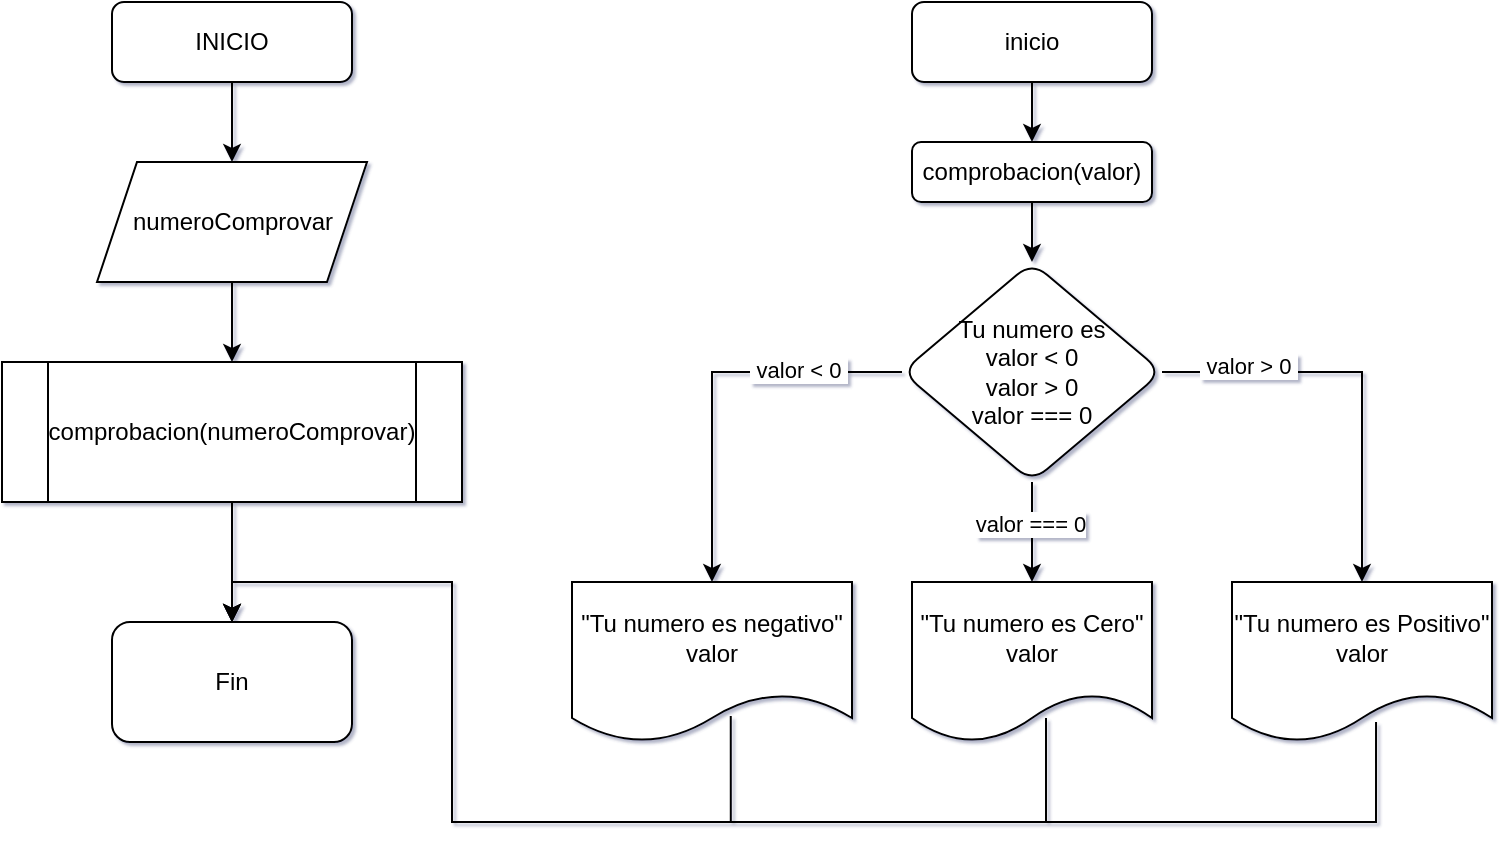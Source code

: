 <mxfile version="23.1.6" type="github">
  <diagram name="Página-1" id="8UYgB9uzEQ8WkiXtjgGw">
    <mxGraphModel dx="880" dy="515" grid="1" gridSize="10" guides="1" tooltips="1" connect="1" arrows="1" fold="1" page="1" pageScale="1" pageWidth="827" pageHeight="1169" background="none" math="0" shadow="1">
      <root>
        <mxCell id="0" />
        <mxCell id="1" parent="0" />
        <mxCell id="JvGjmD20eo0h2BMc5rbZ-7" value="" style="edgeStyle=orthogonalEdgeStyle;rounded=0;orthogonalLoop=1;jettySize=auto;html=1;" edge="1" parent="1" source="JvGjmD20eo0h2BMc5rbZ-2" target="JvGjmD20eo0h2BMc5rbZ-6">
          <mxGeometry relative="1" as="geometry" />
        </mxCell>
        <mxCell id="JvGjmD20eo0h2BMc5rbZ-2" value="INICIO" style="rounded=1;whiteSpace=wrap;html=1;" vertex="1" parent="1">
          <mxGeometry x="70" y="30" width="120" height="40" as="geometry" />
        </mxCell>
        <mxCell id="JvGjmD20eo0h2BMc5rbZ-9" value="" style="edgeStyle=orthogonalEdgeStyle;rounded=0;orthogonalLoop=1;jettySize=auto;html=1;" edge="1" parent="1" source="JvGjmD20eo0h2BMc5rbZ-6" target="JvGjmD20eo0h2BMc5rbZ-8">
          <mxGeometry relative="1" as="geometry" />
        </mxCell>
        <mxCell id="JvGjmD20eo0h2BMc5rbZ-6" value="numeroComprovar" style="shape=parallelogram;perimeter=parallelogramPerimeter;whiteSpace=wrap;html=1;fixedSize=1;" vertex="1" parent="1">
          <mxGeometry x="62.5" y="110" width="135" height="60" as="geometry" />
        </mxCell>
        <mxCell id="JvGjmD20eo0h2BMc5rbZ-14" value="" style="edgeStyle=orthogonalEdgeStyle;rounded=0;orthogonalLoop=1;jettySize=auto;html=1;" edge="1" parent="1" source="JvGjmD20eo0h2BMc5rbZ-8" target="JvGjmD20eo0h2BMc5rbZ-13">
          <mxGeometry relative="1" as="geometry" />
        </mxCell>
        <mxCell id="JvGjmD20eo0h2BMc5rbZ-8" value="&amp;nbsp;comprobacion(numeroComprovar)&amp;nbsp;" style="shape=process;whiteSpace=wrap;html=1;backgroundOutline=1;" vertex="1" parent="1">
          <mxGeometry x="15" y="210" width="230" height="70" as="geometry" />
        </mxCell>
        <mxCell id="JvGjmD20eo0h2BMc5rbZ-13" value="Fin" style="rounded=1;whiteSpace=wrap;html=1;" vertex="1" parent="1">
          <mxGeometry x="70" y="340" width="120" height="60" as="geometry" />
        </mxCell>
        <mxCell id="JvGjmD20eo0h2BMc5rbZ-18" value="" style="edgeStyle=orthogonalEdgeStyle;rounded=0;orthogonalLoop=1;jettySize=auto;html=1;" edge="1" parent="1" source="JvGjmD20eo0h2BMc5rbZ-16" target="JvGjmD20eo0h2BMc5rbZ-17">
          <mxGeometry relative="1" as="geometry" />
        </mxCell>
        <mxCell id="JvGjmD20eo0h2BMc5rbZ-16" value="inicio" style="rounded=1;whiteSpace=wrap;html=1;" vertex="1" parent="1">
          <mxGeometry x="470" y="30" width="120" height="40" as="geometry" />
        </mxCell>
        <mxCell id="JvGjmD20eo0h2BMc5rbZ-20" value="" style="edgeStyle=orthogonalEdgeStyle;rounded=0;orthogonalLoop=1;jettySize=auto;html=1;" edge="1" parent="1" source="JvGjmD20eo0h2BMc5rbZ-17" target="JvGjmD20eo0h2BMc5rbZ-19">
          <mxGeometry relative="1" as="geometry" />
        </mxCell>
        <mxCell id="JvGjmD20eo0h2BMc5rbZ-17" value="comprobacion(valor)" style="whiteSpace=wrap;html=1;rounded=1;" vertex="1" parent="1">
          <mxGeometry x="470" y="100" width="120" height="30" as="geometry" />
        </mxCell>
        <mxCell id="JvGjmD20eo0h2BMc5rbZ-26" value="" style="edgeStyle=orthogonalEdgeStyle;rounded=0;orthogonalLoop=1;jettySize=auto;html=1;" edge="1" parent="1" source="JvGjmD20eo0h2BMc5rbZ-19" target="JvGjmD20eo0h2BMc5rbZ-25">
          <mxGeometry relative="1" as="geometry" />
        </mxCell>
        <mxCell id="JvGjmD20eo0h2BMc5rbZ-28" value="valor === 0" style="edgeLabel;html=1;align=center;verticalAlign=middle;resizable=0;points=[];" vertex="1" connectable="0" parent="JvGjmD20eo0h2BMc5rbZ-26">
          <mxGeometry x="-0.175" y="-1" relative="1" as="geometry">
            <mxPoint as="offset" />
          </mxGeometry>
        </mxCell>
        <mxCell id="JvGjmD20eo0h2BMc5rbZ-30" value="" style="edgeStyle=orthogonalEdgeStyle;rounded=0;orthogonalLoop=1;jettySize=auto;html=1;" edge="1" parent="1" source="JvGjmD20eo0h2BMc5rbZ-19" target="JvGjmD20eo0h2BMc5rbZ-29">
          <mxGeometry relative="1" as="geometry" />
        </mxCell>
        <mxCell id="JvGjmD20eo0h2BMc5rbZ-37" value="&amp;nbsp;valor &amp;gt; 0&amp;nbsp;" style="edgeLabel;html=1;align=center;verticalAlign=middle;resizable=0;points=[];" vertex="1" connectable="0" parent="JvGjmD20eo0h2BMc5rbZ-30">
          <mxGeometry x="-0.583" y="3" relative="1" as="geometry">
            <mxPoint as="offset" />
          </mxGeometry>
        </mxCell>
        <mxCell id="JvGjmD20eo0h2BMc5rbZ-36" value="" style="edgeStyle=orthogonalEdgeStyle;rounded=0;orthogonalLoop=1;jettySize=auto;html=1;" edge="1" parent="1" source="JvGjmD20eo0h2BMc5rbZ-19" target="JvGjmD20eo0h2BMc5rbZ-35">
          <mxGeometry relative="1" as="geometry" />
        </mxCell>
        <mxCell id="JvGjmD20eo0h2BMc5rbZ-38" value="&amp;nbsp;valor &amp;lt; 0&amp;nbsp;" style="edgeLabel;html=1;align=center;verticalAlign=middle;resizable=0;points=[];" vertex="1" connectable="0" parent="JvGjmD20eo0h2BMc5rbZ-36">
          <mxGeometry x="-0.482" y="-1" relative="1" as="geometry">
            <mxPoint as="offset" />
          </mxGeometry>
        </mxCell>
        <mxCell id="JvGjmD20eo0h2BMc5rbZ-19" value="Tu numero es&lt;br&gt;valor &amp;lt; 0&lt;br&gt;valor &amp;gt; 0&lt;br&gt;valor === 0" style="rhombus;whiteSpace=wrap;html=1;rounded=1;" vertex="1" parent="1">
          <mxGeometry x="465" y="160" width="130" height="110" as="geometry" />
        </mxCell>
        <mxCell id="JvGjmD20eo0h2BMc5rbZ-25" value="&quot;Tu numero es Cero&quot;&lt;br&gt;valor" style="shape=document;whiteSpace=wrap;html=1;boundedLbl=1;rounded=1;" vertex="1" parent="1">
          <mxGeometry x="470" y="320" width="120" height="80" as="geometry" />
        </mxCell>
        <mxCell id="JvGjmD20eo0h2BMc5rbZ-41" style="edgeStyle=orthogonalEdgeStyle;rounded=0;orthogonalLoop=1;jettySize=auto;html=1;exitX=0.554;exitY=0.875;exitDx=0;exitDy=0;entryX=0.5;entryY=0;entryDx=0;entryDy=0;exitPerimeter=0;" edge="1" parent="1" source="JvGjmD20eo0h2BMc5rbZ-29" target="JvGjmD20eo0h2BMc5rbZ-13">
          <mxGeometry relative="1" as="geometry">
            <Array as="points">
              <mxPoint x="702" y="440" />
              <mxPoint x="240" y="440" />
              <mxPoint x="240" y="320" />
              <mxPoint x="130" y="320" />
            </Array>
          </mxGeometry>
        </mxCell>
        <mxCell id="JvGjmD20eo0h2BMc5rbZ-29" value="&quot;Tu numero es Positivo&quot;&lt;br&gt;valor" style="shape=document;whiteSpace=wrap;html=1;boundedLbl=1;rounded=1;" vertex="1" parent="1">
          <mxGeometry x="630" y="320" width="130" height="80" as="geometry" />
        </mxCell>
        <mxCell id="JvGjmD20eo0h2BMc5rbZ-39" style="edgeStyle=orthogonalEdgeStyle;rounded=0;orthogonalLoop=1;jettySize=auto;html=1;exitX=0.567;exitY=0.838;exitDx=0;exitDy=0;entryX=0.5;entryY=0;entryDx=0;entryDy=0;exitPerimeter=0;" edge="1" parent="1" source="JvGjmD20eo0h2BMc5rbZ-35" target="JvGjmD20eo0h2BMc5rbZ-13">
          <mxGeometry relative="1" as="geometry">
            <mxPoint x="300" y="360" as="targetPoint" />
            <Array as="points">
              <mxPoint x="379" y="440" />
              <mxPoint x="240" y="440" />
              <mxPoint x="240" y="320" />
              <mxPoint x="130" y="320" />
            </Array>
          </mxGeometry>
        </mxCell>
        <mxCell id="JvGjmD20eo0h2BMc5rbZ-35" value="&quot;Tu numero es negativo&quot;&lt;br&gt;valor" style="shape=document;whiteSpace=wrap;html=1;boundedLbl=1;rounded=1;" vertex="1" parent="1">
          <mxGeometry x="300" y="320" width="140" height="80" as="geometry" />
        </mxCell>
        <mxCell id="JvGjmD20eo0h2BMc5rbZ-40" value="" style="endArrow=classic;html=1;rounded=0;" edge="1" parent="1">
          <mxGeometry width="50" height="50" relative="1" as="geometry">
            <mxPoint x="537" y="388" as="sourcePoint" />
            <mxPoint x="130" y="340" as="targetPoint" />
            <Array as="points">
              <mxPoint x="537" y="440" />
              <mxPoint x="480" y="440" />
              <mxPoint x="330" y="440" />
              <mxPoint x="240" y="440" />
              <mxPoint x="240" y="320" />
              <mxPoint x="130" y="320" />
            </Array>
          </mxGeometry>
        </mxCell>
      </root>
    </mxGraphModel>
  </diagram>
</mxfile>
